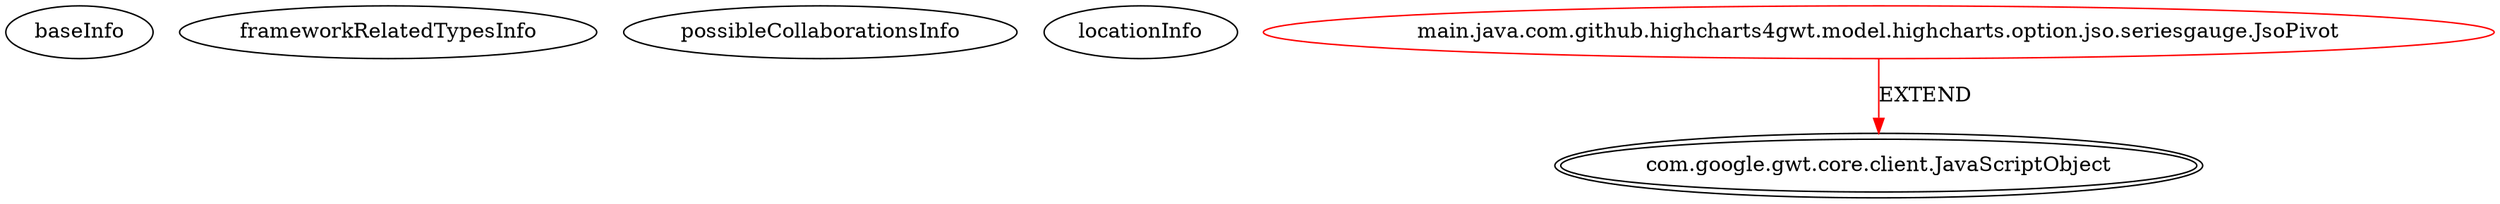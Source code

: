 digraph {
baseInfo[graphId=2523,category="extension_graph",isAnonymous=false,possibleRelation=false]
frameworkRelatedTypesInfo[0="com.google.gwt.core.client.JavaScriptObject"]
possibleCollaborationsInfo[]
locationInfo[projectName="highcharts4gwt-highcharts",filePath="/highcharts4gwt-highcharts/highchart-wrapper-master/src/main/java/com/github/highcharts4gwt/model/highcharts/option/jso/seriesgauge/JsoPivot.java",contextSignature="JsoPivot",graphId="2523"]
0[label="main.java.com.github.highcharts4gwt.model.highcharts.option.jso.seriesgauge.JsoPivot",vertexType="ROOT_CLIENT_CLASS_DECLARATION",isFrameworkType=false,color=red]
1[label="com.google.gwt.core.client.JavaScriptObject",vertexType="FRAMEWORK_CLASS_TYPE",isFrameworkType=true,peripheries=2]
0->1[label="EXTEND",color=red]
}
